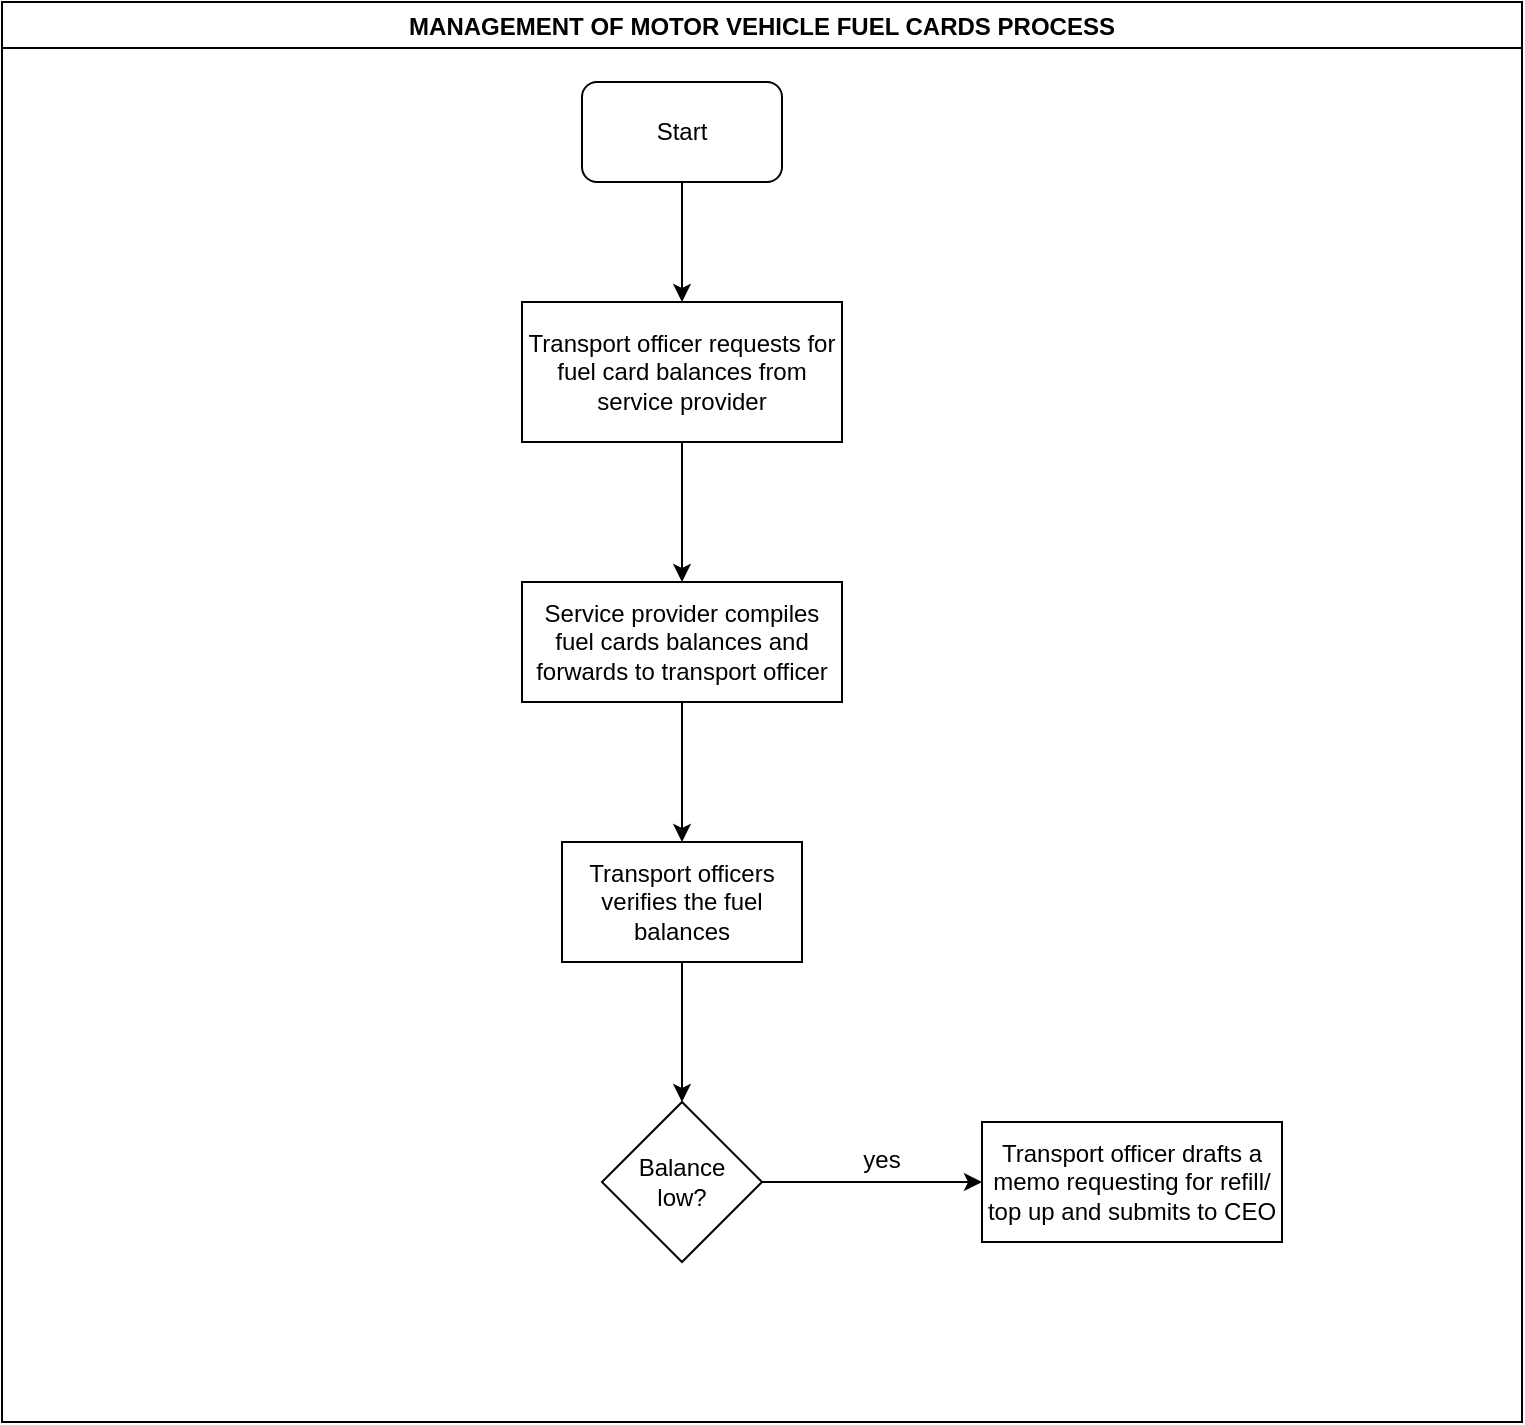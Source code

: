 <mxfile version="14.1.8" type="github">
  <diagram id="mqCRt8jWshRflJlXmG6v" name="Page-1">
    <mxGraphModel dx="1038" dy="547" grid="1" gridSize="10" guides="1" tooltips="1" connect="1" arrows="1" fold="1" page="1" pageScale="1" pageWidth="1169" pageHeight="827" math="0" shadow="0">
      <root>
        <mxCell id="0" />
        <mxCell id="1" parent="0" />
        <mxCell id="U_bItnstda_1CP7JH8OQ-1" value="MANAGEMENT OF MOTOR VEHICLE FUEL CARDS PROCESS" style="swimlane;" vertex="1" parent="1">
          <mxGeometry x="10" y="10" width="760" height="710" as="geometry" />
        </mxCell>
        <mxCell id="U_bItnstda_1CP7JH8OQ-2" value="Start" style="rounded=1;whiteSpace=wrap;html=1;" vertex="1" parent="U_bItnstda_1CP7JH8OQ-1">
          <mxGeometry x="290" y="40" width="100" height="50" as="geometry" />
        </mxCell>
        <mxCell id="U_bItnstda_1CP7JH8OQ-5" value="Transport officer requests for fuel card balances from service provider" style="rounded=0;whiteSpace=wrap;html=1;" vertex="1" parent="U_bItnstda_1CP7JH8OQ-1">
          <mxGeometry x="260" y="150" width="160" height="70" as="geometry" />
        </mxCell>
        <mxCell id="U_bItnstda_1CP7JH8OQ-4" value="" style="edgeStyle=orthogonalEdgeStyle;rounded=0;orthogonalLoop=1;jettySize=auto;html=1;" edge="1" parent="U_bItnstda_1CP7JH8OQ-1" source="U_bItnstda_1CP7JH8OQ-2" target="U_bItnstda_1CP7JH8OQ-5">
          <mxGeometry relative="1" as="geometry">
            <mxPoint x="340" y="165" as="targetPoint" />
          </mxGeometry>
        </mxCell>
        <mxCell id="U_bItnstda_1CP7JH8OQ-6" value="Service provider compiles fuel cards balances and forwards to transport officer" style="whiteSpace=wrap;html=1;rounded=0;" vertex="1" parent="U_bItnstda_1CP7JH8OQ-1">
          <mxGeometry x="260" y="290" width="160" height="60" as="geometry" />
        </mxCell>
        <mxCell id="U_bItnstda_1CP7JH8OQ-7" value="" style="edgeStyle=orthogonalEdgeStyle;rounded=0;orthogonalLoop=1;jettySize=auto;html=1;" edge="1" parent="U_bItnstda_1CP7JH8OQ-1" source="U_bItnstda_1CP7JH8OQ-5" target="U_bItnstda_1CP7JH8OQ-6">
          <mxGeometry relative="1" as="geometry" />
        </mxCell>
        <mxCell id="U_bItnstda_1CP7JH8OQ-8" value="Transport officers verifies the fuel balances" style="whiteSpace=wrap;html=1;rounded=0;" vertex="1" parent="U_bItnstda_1CP7JH8OQ-1">
          <mxGeometry x="280" y="420" width="120" height="60" as="geometry" />
        </mxCell>
        <mxCell id="U_bItnstda_1CP7JH8OQ-9" value="" style="edgeStyle=orthogonalEdgeStyle;rounded=0;orthogonalLoop=1;jettySize=auto;html=1;" edge="1" parent="U_bItnstda_1CP7JH8OQ-1" source="U_bItnstda_1CP7JH8OQ-6" target="U_bItnstda_1CP7JH8OQ-8">
          <mxGeometry relative="1" as="geometry" />
        </mxCell>
        <mxCell id="U_bItnstda_1CP7JH8OQ-14" value="yes" style="text;html=1;strokeColor=none;fillColor=none;align=center;verticalAlign=middle;whiteSpace=wrap;rounded=0;" vertex="1" parent="U_bItnstda_1CP7JH8OQ-1">
          <mxGeometry x="420" y="569" width="40" height="20" as="geometry" />
        </mxCell>
        <mxCell id="U_bItnstda_1CP7JH8OQ-12" value="Transport officer drafts a memo requesting for refill/ top up and submits to CEO" style="whiteSpace=wrap;html=1;rounded=0;" vertex="1" parent="U_bItnstda_1CP7JH8OQ-1">
          <mxGeometry x="490" y="560" width="150" height="60" as="geometry" />
        </mxCell>
        <mxCell id="U_bItnstda_1CP7JH8OQ-13" value="" style="edgeStyle=orthogonalEdgeStyle;rounded=0;orthogonalLoop=1;jettySize=auto;html=1;" edge="1" parent="1" source="U_bItnstda_1CP7JH8OQ-10" target="U_bItnstda_1CP7JH8OQ-12">
          <mxGeometry relative="1" as="geometry" />
        </mxCell>
        <mxCell id="U_bItnstda_1CP7JH8OQ-10" value="&lt;div&gt;Balance&lt;/div&gt;&lt;div&gt;low?&lt;br&gt;&lt;/div&gt;" style="rhombus;whiteSpace=wrap;html=1;rounded=0;" vertex="1" parent="1">
          <mxGeometry x="310" y="560" width="80" height="80" as="geometry" />
        </mxCell>
        <mxCell id="U_bItnstda_1CP7JH8OQ-11" value="" style="edgeStyle=orthogonalEdgeStyle;rounded=0;orthogonalLoop=1;jettySize=auto;html=1;" edge="1" parent="1" source="U_bItnstda_1CP7JH8OQ-8" target="U_bItnstda_1CP7JH8OQ-10">
          <mxGeometry relative="1" as="geometry" />
        </mxCell>
      </root>
    </mxGraphModel>
  </diagram>
</mxfile>
